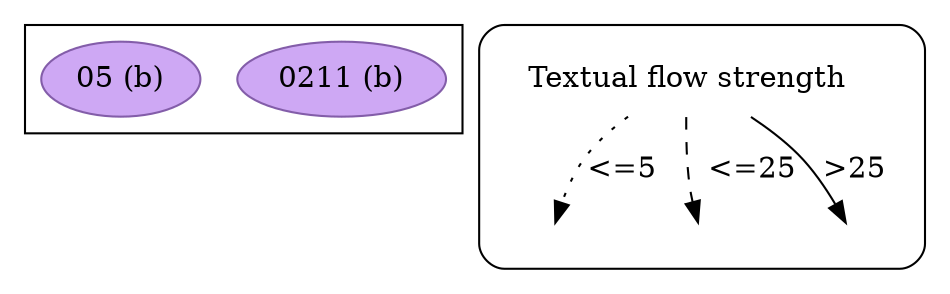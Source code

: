 strict digraph  {
	node [label="\N"];
	subgraph cluster_reading {
		0211		 [color="#835da9",
			fillcolor="#CEA8F4",
			label="0211 (b)",
			style=filled];
		05		 [color="#835da9",
			fillcolor="#CEA8F4",
			label="05 (b)",
			style=filled];
	}
	subgraph cluster_legend {
		graph [style=rounded];
		leg_s		 [label="Textual flow strength",
			shape=plaintext];
		leg_e1		 [fixedsize=True,
			height=0.2,
			label="",
			style=invis];
		leg_s -> leg_e1		 [label="<=5  ",
			style=dotted];
		leg_e2		 [fixedsize=True,
			height=0.2,
			label="",
			style=invis];
		leg_s -> leg_e2		 [label="  <=25",
			style=dashed];
		leg_e3		 [fixedsize=True,
			height=0.2,
			label="",
			style=invis];
		leg_s -> leg_e3		 [label=">25",
			style=solid];
	}
}
